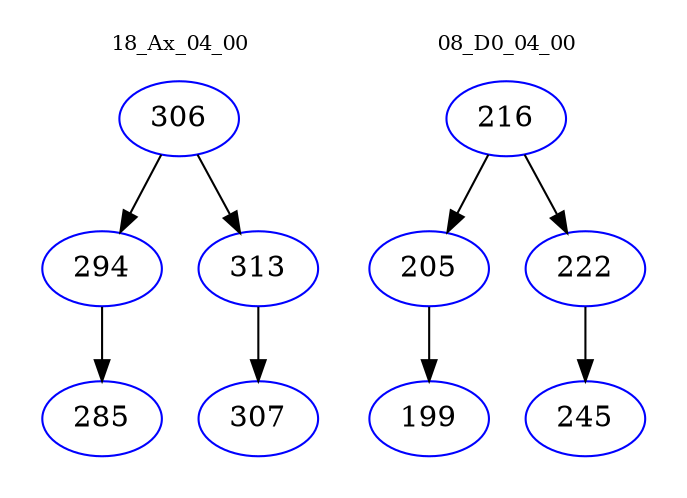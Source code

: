 digraph{
subgraph cluster_0 {
color = white
label = "18_Ax_04_00";
fontsize=10;
T0_306 [label="306", color="blue"]
T0_306 -> T0_294 [color="black"]
T0_294 [label="294", color="blue"]
T0_294 -> T0_285 [color="black"]
T0_285 [label="285", color="blue"]
T0_306 -> T0_313 [color="black"]
T0_313 [label="313", color="blue"]
T0_313 -> T0_307 [color="black"]
T0_307 [label="307", color="blue"]
}
subgraph cluster_1 {
color = white
label = "08_D0_04_00";
fontsize=10;
T1_216 [label="216", color="blue"]
T1_216 -> T1_205 [color="black"]
T1_205 [label="205", color="blue"]
T1_205 -> T1_199 [color="black"]
T1_199 [label="199", color="blue"]
T1_216 -> T1_222 [color="black"]
T1_222 [label="222", color="blue"]
T1_222 -> T1_245 [color="black"]
T1_245 [label="245", color="blue"]
}
}
